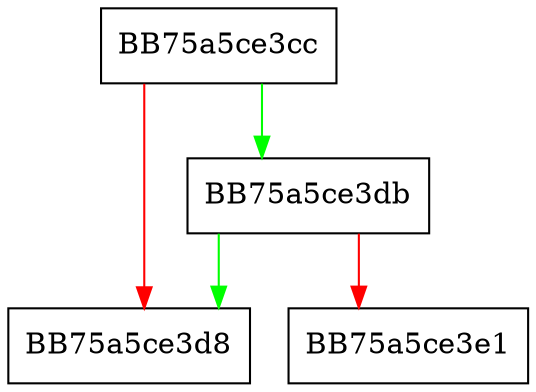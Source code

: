 digraph sqlite3VdbeCloseStatement {
  node [shape="box"];
  graph [splines=ortho];
  BB75a5ce3cc -> BB75a5ce3db [color="green"];
  BB75a5ce3cc -> BB75a5ce3d8 [color="red"];
  BB75a5ce3db -> BB75a5ce3d8 [color="green"];
  BB75a5ce3db -> BB75a5ce3e1 [color="red"];
}